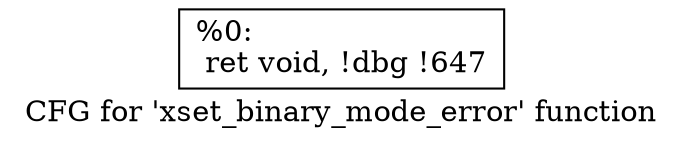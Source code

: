 digraph "CFG for 'xset_binary_mode_error' function" {
	label="CFG for 'xset_binary_mode_error' function";

	Node0x116aee0 [shape=record,label="{%0:\l  ret void, !dbg !647\l}"];
}
